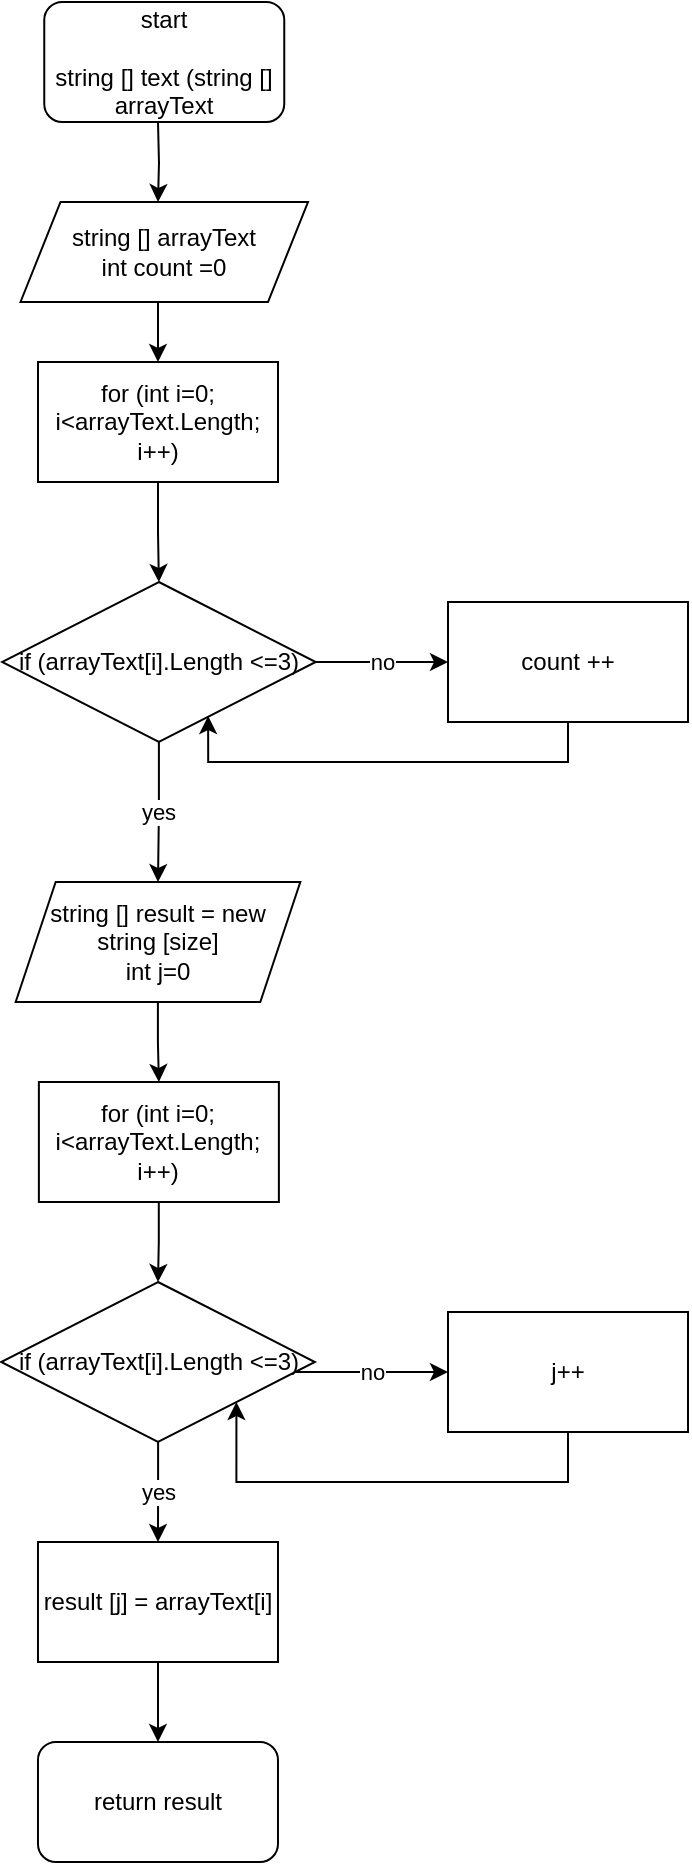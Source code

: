 <mxfile version="21.2.8" type="device">
  <diagram name="Página-1" id="Xso4YUpvSP3TTh2eV7uy">
    <mxGraphModel dx="778" dy="771" grid="1" gridSize="10" guides="1" tooltips="1" connect="1" arrows="1" fold="1" page="1" pageScale="1" pageWidth="827" pageHeight="1169" math="0" shadow="0">
      <root>
        <mxCell id="0" />
        <mxCell id="1" parent="0" />
        <mxCell id="06DMLO4ENnJ_jQwN6BV2-3" style="edgeStyle=orthogonalEdgeStyle;rounded=0;orthogonalLoop=1;jettySize=auto;html=1;entryX=0.5;entryY=0;entryDx=0;entryDy=0;" edge="1" parent="1">
          <mxGeometry relative="1" as="geometry">
            <mxPoint x="335" y="90" as="sourcePoint" />
            <mxPoint x="335" y="130" as="targetPoint" />
          </mxGeometry>
        </mxCell>
        <mxCell id="06DMLO4ENnJ_jQwN6BV2-5" style="edgeStyle=orthogonalEdgeStyle;rounded=0;orthogonalLoop=1;jettySize=auto;html=1;" edge="1" parent="1">
          <mxGeometry relative="1" as="geometry">
            <mxPoint x="335" y="210" as="targetPoint" />
            <mxPoint x="335" y="180" as="sourcePoint" />
          </mxGeometry>
        </mxCell>
        <mxCell id="06DMLO4ENnJ_jQwN6BV2-10" style="edgeStyle=orthogonalEdgeStyle;rounded=0;orthogonalLoop=1;jettySize=auto;html=1;entryX=0.5;entryY=0;entryDx=0;entryDy=0;" edge="1" parent="1" source="06DMLO4ENnJ_jQwN6BV2-4" target="06DMLO4ENnJ_jQwN6BV2-9">
          <mxGeometry relative="1" as="geometry" />
        </mxCell>
        <mxCell id="06DMLO4ENnJ_jQwN6BV2-4" value="for (int i=0; i&amp;lt;arrayText.Length; i++)" style="rounded=0;whiteSpace=wrap;html=1;" vertex="1" parent="1">
          <mxGeometry x="275" y="210" width="120" height="60" as="geometry" />
        </mxCell>
        <mxCell id="06DMLO4ENnJ_jQwN6BV2-8" value="string [] arrayText&lt;br&gt;int count =0" style="shape=parallelogram;perimeter=parallelogramPerimeter;whiteSpace=wrap;html=1;fixedSize=1;" vertex="1" parent="1">
          <mxGeometry x="266.25" y="130" width="143.75" height="50" as="geometry" />
        </mxCell>
        <mxCell id="06DMLO4ENnJ_jQwN6BV2-26" value="yes" style="edgeStyle=orthogonalEdgeStyle;rounded=0;orthogonalLoop=1;jettySize=auto;html=1;entryX=0.5;entryY=0;entryDx=0;entryDy=0;" edge="1" parent="1" source="06DMLO4ENnJ_jQwN6BV2-9" target="06DMLO4ENnJ_jQwN6BV2-13">
          <mxGeometry relative="1" as="geometry" />
        </mxCell>
        <mxCell id="06DMLO4ENnJ_jQwN6BV2-27" value="no" style="edgeStyle=orthogonalEdgeStyle;rounded=0;orthogonalLoop=1;jettySize=auto;html=1;entryX=0;entryY=0.5;entryDx=0;entryDy=0;" edge="1" parent="1" source="06DMLO4ENnJ_jQwN6BV2-9" target="06DMLO4ENnJ_jQwN6BV2-11">
          <mxGeometry relative="1" as="geometry" />
        </mxCell>
        <mxCell id="06DMLO4ENnJ_jQwN6BV2-9" value="if (arrayText[i].Length &amp;lt;=3)" style="rhombus;whiteSpace=wrap;html=1;" vertex="1" parent="1">
          <mxGeometry x="257" y="320" width="156.87" height="80" as="geometry" />
        </mxCell>
        <mxCell id="06DMLO4ENnJ_jQwN6BV2-28" style="edgeStyle=orthogonalEdgeStyle;rounded=0;orthogonalLoop=1;jettySize=auto;html=1;exitX=0.5;exitY=1;exitDx=0;exitDy=0;entryX=0.657;entryY=0.838;entryDx=0;entryDy=0;entryPerimeter=0;" edge="1" parent="1" source="06DMLO4ENnJ_jQwN6BV2-11" target="06DMLO4ENnJ_jQwN6BV2-9">
          <mxGeometry relative="1" as="geometry">
            <mxPoint x="360" y="400" as="targetPoint" />
            <Array as="points">
              <mxPoint x="540" y="410" />
              <mxPoint x="360" y="410" />
            </Array>
          </mxGeometry>
        </mxCell>
        <mxCell id="06DMLO4ENnJ_jQwN6BV2-11" value="count ++" style="rounded=0;whiteSpace=wrap;html=1;" vertex="1" parent="1">
          <mxGeometry x="480" y="330" width="120" height="60" as="geometry" />
        </mxCell>
        <mxCell id="06DMLO4ENnJ_jQwN6BV2-17" style="edgeStyle=orthogonalEdgeStyle;rounded=0;orthogonalLoop=1;jettySize=auto;html=1;entryX=0.5;entryY=0;entryDx=0;entryDy=0;" edge="1" parent="1" source="06DMLO4ENnJ_jQwN6BV2-13" target="06DMLO4ENnJ_jQwN6BV2-16">
          <mxGeometry relative="1" as="geometry" />
        </mxCell>
        <mxCell id="06DMLO4ENnJ_jQwN6BV2-13" value="string [] result = new string [size]&lt;br&gt;int j=0" style="shape=parallelogram;perimeter=parallelogramPerimeter;whiteSpace=wrap;html=1;fixedSize=1;" vertex="1" parent="1">
          <mxGeometry x="263.84" y="470" width="142.31" height="60" as="geometry" />
        </mxCell>
        <mxCell id="06DMLO4ENnJ_jQwN6BV2-19" style="edgeStyle=orthogonalEdgeStyle;rounded=0;orthogonalLoop=1;jettySize=auto;html=1;entryX=0.5;entryY=0;entryDx=0;entryDy=0;" edge="1" parent="1" source="06DMLO4ENnJ_jQwN6BV2-16" target="06DMLO4ENnJ_jQwN6BV2-18">
          <mxGeometry relative="1" as="geometry" />
        </mxCell>
        <mxCell id="06DMLO4ENnJ_jQwN6BV2-16" value="for (int i=0; i&amp;lt;arrayText.Length; i++)" style="rounded=0;whiteSpace=wrap;html=1;" vertex="1" parent="1">
          <mxGeometry x="275.44" y="570" width="120" height="60" as="geometry" />
        </mxCell>
        <mxCell id="06DMLO4ENnJ_jQwN6BV2-21" value="yes" style="edgeStyle=orthogonalEdgeStyle;rounded=0;orthogonalLoop=1;jettySize=auto;html=1;entryX=0.5;entryY=0;entryDx=0;entryDy=0;" edge="1" parent="1" source="06DMLO4ENnJ_jQwN6BV2-18" target="06DMLO4ENnJ_jQwN6BV2-20">
          <mxGeometry relative="1" as="geometry" />
        </mxCell>
        <mxCell id="06DMLO4ENnJ_jQwN6BV2-31" value="no" style="edgeStyle=orthogonalEdgeStyle;rounded=0;orthogonalLoop=1;jettySize=auto;html=1;entryX=0;entryY=0.5;entryDx=0;entryDy=0;" edge="1" parent="1" source="06DMLO4ENnJ_jQwN6BV2-18" target="06DMLO4ENnJ_jQwN6BV2-30">
          <mxGeometry relative="1" as="geometry">
            <mxPoint x="470" y="715" as="targetPoint" />
            <Array as="points">
              <mxPoint x="480" y="715" />
            </Array>
          </mxGeometry>
        </mxCell>
        <mxCell id="06DMLO4ENnJ_jQwN6BV2-18" value="if (arrayText[i].Length &amp;lt;=3)" style="rhombus;whiteSpace=wrap;html=1;" vertex="1" parent="1">
          <mxGeometry x="256.56" y="670" width="156.87" height="80" as="geometry" />
        </mxCell>
        <mxCell id="06DMLO4ENnJ_jQwN6BV2-34" style="edgeStyle=orthogonalEdgeStyle;rounded=0;orthogonalLoop=1;jettySize=auto;html=1;entryX=0.5;entryY=0;entryDx=0;entryDy=0;" edge="1" parent="1" source="06DMLO4ENnJ_jQwN6BV2-20" target="06DMLO4ENnJ_jQwN6BV2-25">
          <mxGeometry relative="1" as="geometry" />
        </mxCell>
        <mxCell id="06DMLO4ENnJ_jQwN6BV2-20" value="result [j] = arrayText[i]&lt;br&gt;" style="rounded=0;whiteSpace=wrap;html=1;" vertex="1" parent="1">
          <mxGeometry x="274.99" y="800" width="120" height="60" as="geometry" />
        </mxCell>
        <mxCell id="06DMLO4ENnJ_jQwN6BV2-24" value="start&lt;br style=&quot;border-color: var(--border-color);&quot;&gt;&lt;br style=&quot;border-color: var(--border-color);&quot;&gt;string [] text (string [] arrayText" style="rounded=1;whiteSpace=wrap;html=1;" vertex="1" parent="1">
          <mxGeometry x="278.13" y="30" width="120" height="60" as="geometry" />
        </mxCell>
        <mxCell id="06DMLO4ENnJ_jQwN6BV2-25" value="return result" style="rounded=1;whiteSpace=wrap;html=1;" vertex="1" parent="1">
          <mxGeometry x="274.99" y="900" width="120" height="60" as="geometry" />
        </mxCell>
        <mxCell id="06DMLO4ENnJ_jQwN6BV2-33" style="edgeStyle=orthogonalEdgeStyle;rounded=0;orthogonalLoop=1;jettySize=auto;html=1;entryX=1;entryY=1;entryDx=0;entryDy=0;" edge="1" parent="1" source="06DMLO4ENnJ_jQwN6BV2-30" target="06DMLO4ENnJ_jQwN6BV2-18">
          <mxGeometry relative="1" as="geometry">
            <mxPoint x="390" y="770" as="targetPoint" />
            <Array as="points">
              <mxPoint x="540" y="770" />
              <mxPoint x="374" y="770" />
            </Array>
          </mxGeometry>
        </mxCell>
        <mxCell id="06DMLO4ENnJ_jQwN6BV2-30" value="j++" style="rounded=0;whiteSpace=wrap;html=1;" vertex="1" parent="1">
          <mxGeometry x="480" y="685" width="120" height="60" as="geometry" />
        </mxCell>
      </root>
    </mxGraphModel>
  </diagram>
</mxfile>
